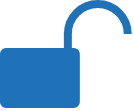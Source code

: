 <mxfile version="14.6.13" type="device"><diagram id="quFYQtjaz-7iElSAYfr1" name="Seite-1"><mxGraphModel dx="1086" dy="4473" grid="1" gridSize="10" guides="1" tooltips="1" connect="1" arrows="1" fold="1" page="1" pageScale="1" pageWidth="827" pageHeight="1169" math="0" shadow="0"><root><mxCell id="0"/><mxCell id="1" parent="0"/><mxCell id="HUSTd5cgBnNcCPykaJfj-1" value="" style="group;aspect=fixed;" vertex="1" connectable="0" parent="1"><mxGeometry x="40" y="-3480" width="62.86" height="51" as="geometry"/></mxCell><mxCell id="HUSTd5cgBnNcCPykaJfj-2" value="" style="endArrow=none;html=1;fontSize=12;verticalAlign=top;strokeWidth=4;fillColor=#7FBA42;rounded=1;targetPerimeterSpacing=0;strokeColor=#2072B8;" edge="1" parent="HUSTd5cgBnNcCPykaJfj-1"><mxGeometry width="50" height="50" relative="1" as="geometry"><mxPoint x="32.927" y="23.948" as="sourcePoint"/><mxPoint x="32.927" y="13.97" as="targetPoint"/></mxGeometry></mxCell><mxCell id="HUSTd5cgBnNcCPykaJfj-3" value="" style="verticalLabelPosition=bottom;verticalAlign=top;html=1;shape=mxgraph.basic.arc;startAngle=0.5;endAngle=0;strokeWidth=4;rotation=90;fillColor=#2072B8;strokeColor=#2072B8;" vertex="1" parent="HUSTd5cgBnNcCPykaJfj-1"><mxGeometry x="32.927" width="29.933" height="29.935" as="geometry"/></mxCell><mxCell id="HUSTd5cgBnNcCPykaJfj-4" value="" style="rounded=1;whiteSpace=wrap;html=1;strokeWidth=2;arcSize=7;strokeColor=#2072B8;fillColor=#2072B8;aspect=fixed;" vertex="1" parent="HUSTd5cgBnNcCPykaJfj-1"><mxGeometry y="22.95" width="37.916" height="28.048" as="geometry"/></mxCell></root></mxGraphModel></diagram></mxfile>